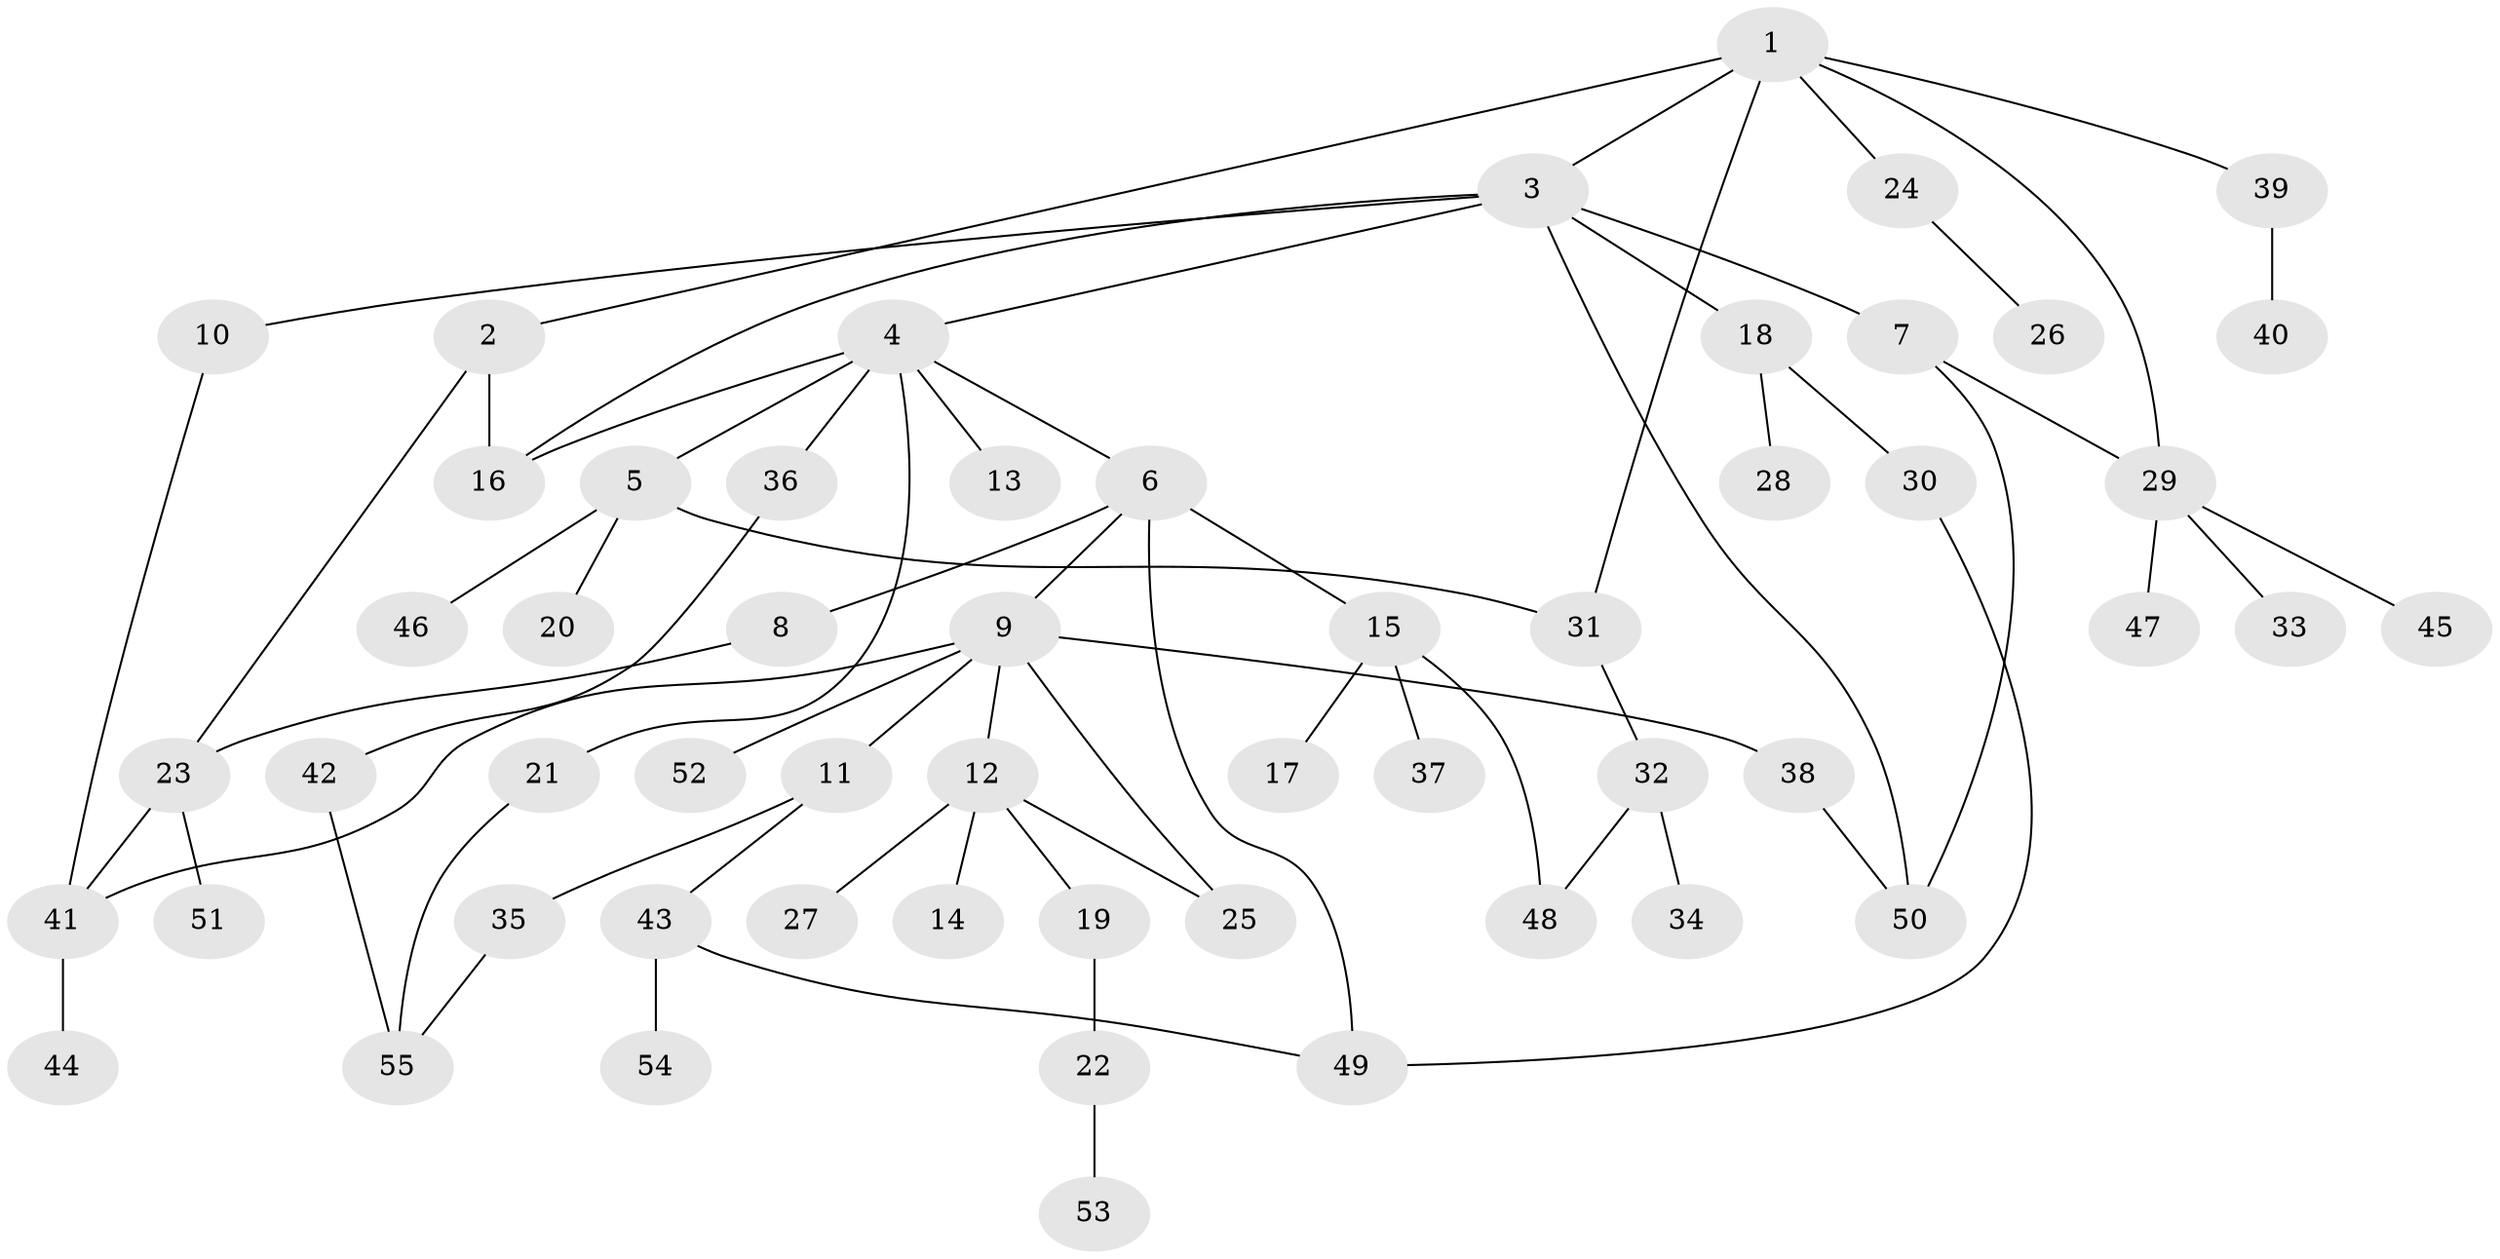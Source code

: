 // Generated by graph-tools (version 1.1) at 2025/25/03/09/25 03:25:28]
// undirected, 55 vertices, 69 edges
graph export_dot {
graph [start="1"]
  node [color=gray90,style=filled];
  1;
  2;
  3;
  4;
  5;
  6;
  7;
  8;
  9;
  10;
  11;
  12;
  13;
  14;
  15;
  16;
  17;
  18;
  19;
  20;
  21;
  22;
  23;
  24;
  25;
  26;
  27;
  28;
  29;
  30;
  31;
  32;
  33;
  34;
  35;
  36;
  37;
  38;
  39;
  40;
  41;
  42;
  43;
  44;
  45;
  46;
  47;
  48;
  49;
  50;
  51;
  52;
  53;
  54;
  55;
  1 -- 2;
  1 -- 3;
  1 -- 24;
  1 -- 31;
  1 -- 39;
  1 -- 29;
  2 -- 23;
  2 -- 16;
  3 -- 4;
  3 -- 7;
  3 -- 10;
  3 -- 18;
  3 -- 50;
  3 -- 16;
  4 -- 5;
  4 -- 6;
  4 -- 13;
  4 -- 16;
  4 -- 21;
  4 -- 36;
  5 -- 20;
  5 -- 46;
  5 -- 31;
  6 -- 8;
  6 -- 9;
  6 -- 15;
  6 -- 49;
  7 -- 29;
  7 -- 50;
  8 -- 23;
  9 -- 11;
  9 -- 12;
  9 -- 38;
  9 -- 52;
  9 -- 41;
  9 -- 25;
  10 -- 41;
  11 -- 35;
  11 -- 43;
  12 -- 14;
  12 -- 19;
  12 -- 25;
  12 -- 27;
  15 -- 17;
  15 -- 37;
  15 -- 48;
  18 -- 28;
  18 -- 30;
  19 -- 22;
  21 -- 55;
  22 -- 53;
  23 -- 41;
  23 -- 51;
  24 -- 26;
  29 -- 33;
  29 -- 45;
  29 -- 47;
  30 -- 49;
  31 -- 32;
  32 -- 34;
  32 -- 48;
  35 -- 55;
  36 -- 42;
  38 -- 50;
  39 -- 40;
  41 -- 44;
  42 -- 55;
  43 -- 49;
  43 -- 54;
}
